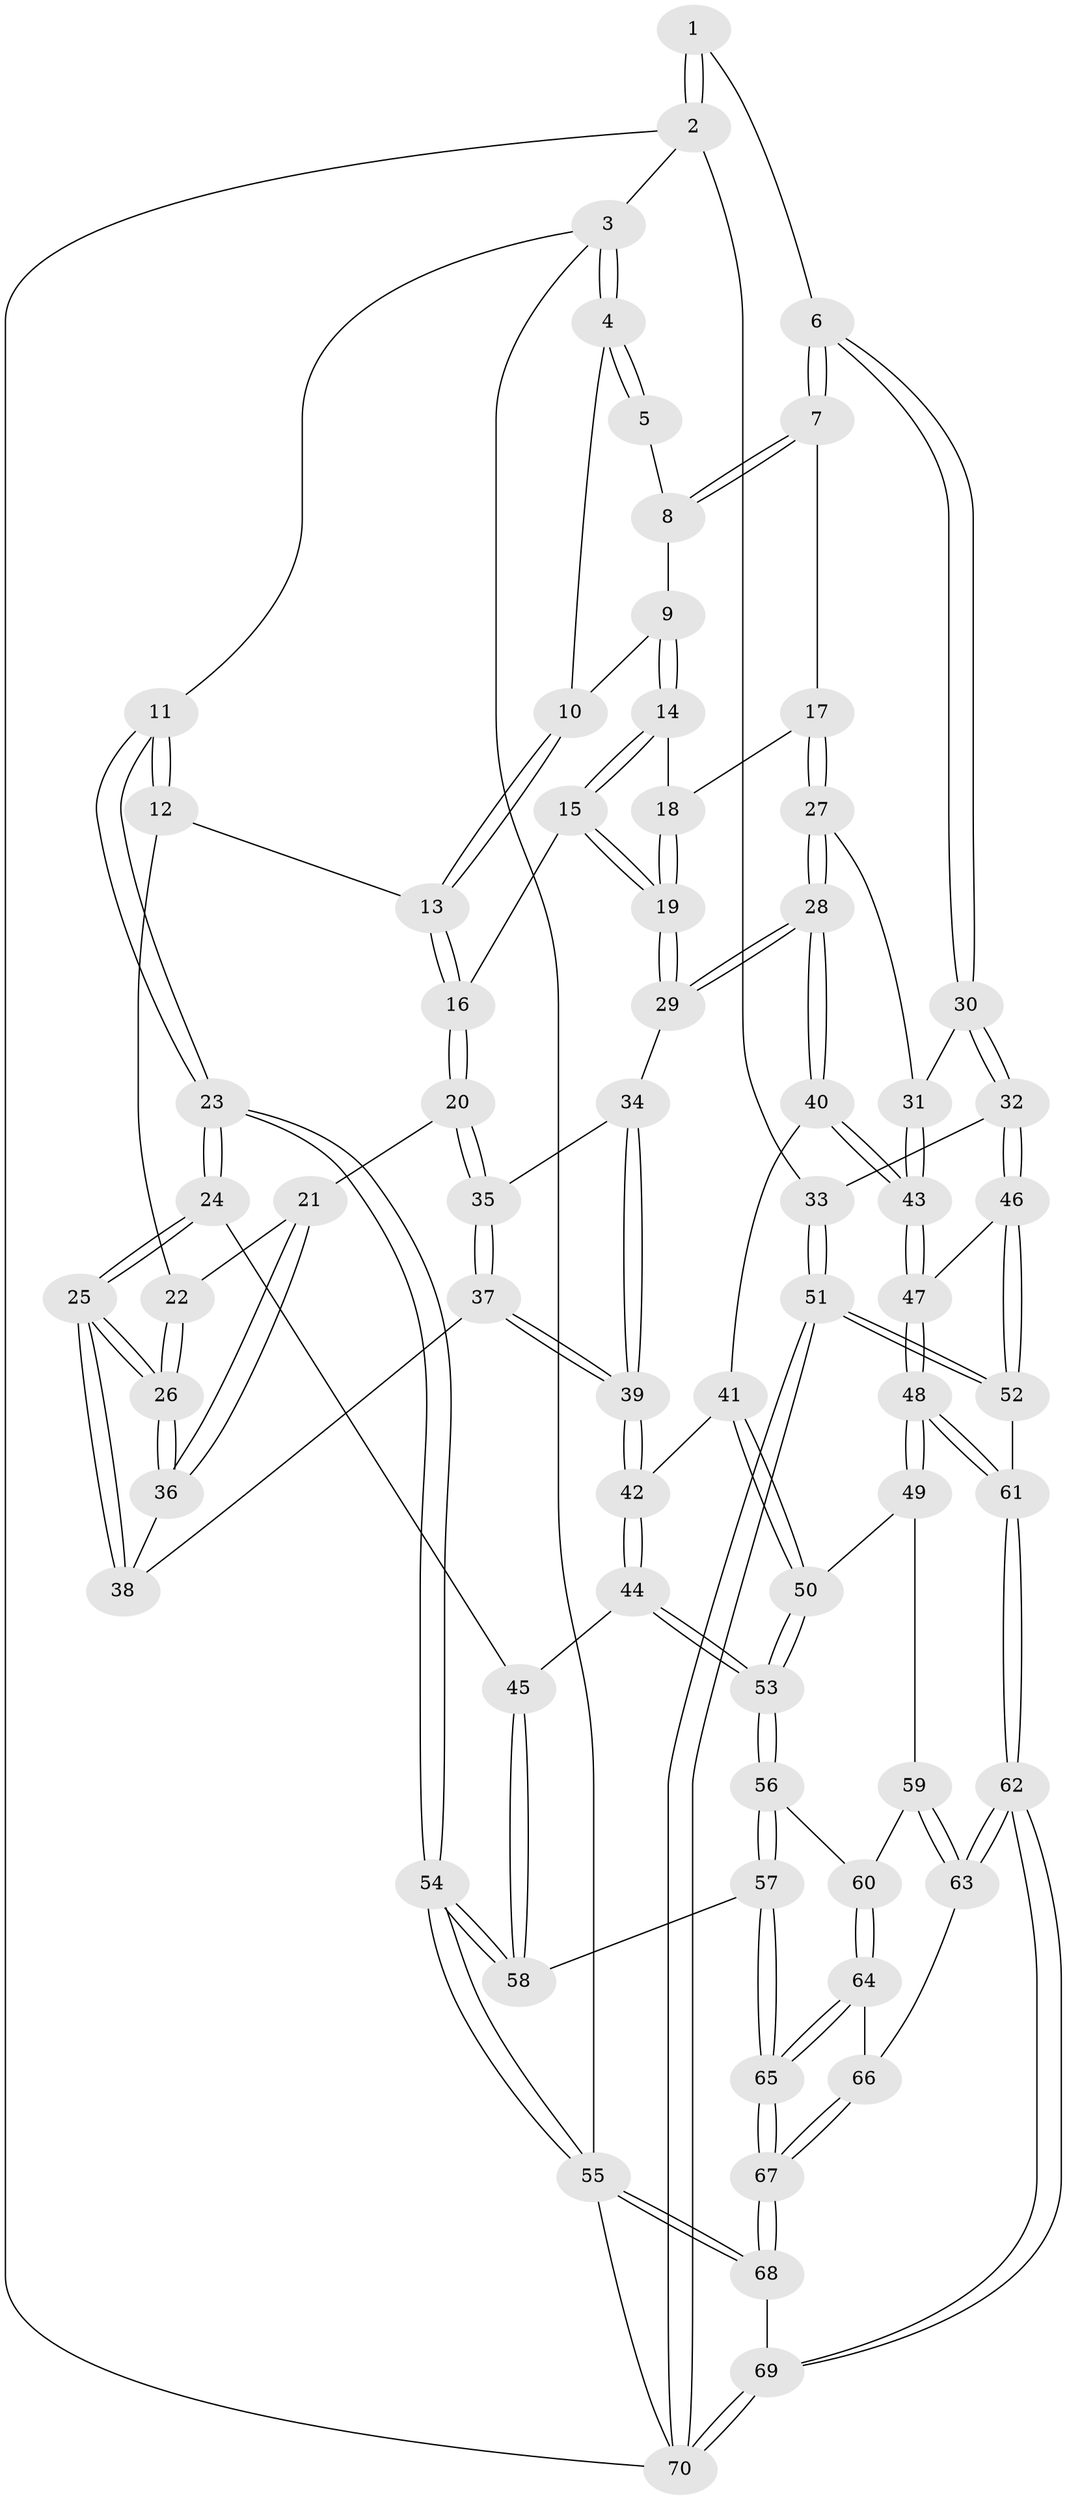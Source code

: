 // coarse degree distribution, {4: 0.6153846153846154, 7: 0.05128205128205128, 5: 0.1794871794871795, 3: 0.1282051282051282, 6: 0.02564102564102564}
// Generated by graph-tools (version 1.1) at 2025/24/03/03/25 07:24:34]
// undirected, 70 vertices, 172 edges
graph export_dot {
graph [start="1"]
  node [color=gray90,style=filled];
  1 [pos="+0.6919024565810411+0"];
  2 [pos="+1+0"];
  3 [pos="+0+0"];
  4 [pos="+0.34288458276418055+0"];
  5 [pos="+0.5170263929243929+0"];
  6 [pos="+0.7105347250207642+0.20452331062065437"];
  7 [pos="+0.6760305900234854+0.21010873908738453"];
  8 [pos="+0.5693355640630589+0.06842701980953335"];
  9 [pos="+0.4006321056381763+0.08995740301808851"];
  10 [pos="+0.3301984371354112+0.015334955082845823"];
  11 [pos="+0+0"];
  12 [pos="+0.12861864167423975+0.18861629622637438"];
  13 [pos="+0.19975597719079297+0.17145343308406433"];
  14 [pos="+0.40813207540798907+0.10089445827017829"];
  15 [pos="+0.38347743513154536+0.3225911214246015"];
  16 [pos="+0.3123795170374166+0.3102317827693292"];
  17 [pos="+0.66177432989254+0.21635257637910965"];
  18 [pos="+0.5449191612912881+0.2053965516980702"];
  19 [pos="+0.39532398607398855+0.32927297794314325"];
  20 [pos="+0.24578833289509824+0.40134553993487054"];
  21 [pos="+0.24548735092552512+0.40146445916070256"];
  22 [pos="+0.12140699574178317+0.2554580879329498"];
  23 [pos="+0+0.5525808770148035"];
  24 [pos="+0.01758270260676566+0.5267812263279077"];
  25 [pos="+0.018296165943009486+0.5260092601816683"];
  26 [pos="+0.0738999159478505+0.4584791313328239"];
  27 [pos="+0.5675908080909311+0.38796461042120856"];
  28 [pos="+0.490839370302139+0.4447426689735598"];
  29 [pos="+0.43584033264899563+0.40131864739103623"];
  30 [pos="+0.9891049386928771+0.31096153520005737"];
  31 [pos="+0.7061356147165923+0.4675041061017645"];
  32 [pos="+1+0.31453628711168935"];
  33 [pos="+1+0.3117297565538574"];
  34 [pos="+0.3862340247682009+0.430741327270063"];
  35 [pos="+0.3021934727000803+0.4571065828743446"];
  36 [pos="+0.2340348070962389+0.40864460577832395"];
  37 [pos="+0.3008448849732546+0.5545533657770605"];
  38 [pos="+0.24629189234631607+0.4917172341522544"];
  39 [pos="+0.3043618839346744+0.568300033499497"];
  40 [pos="+0.49849818283407304+0.5153102914248837"];
  41 [pos="+0.47214347903038817+0.5477057471270137"];
  42 [pos="+0.30551524137020153+0.580463592125249"];
  43 [pos="+0.6372924638678896+0.5758479791086824"];
  44 [pos="+0.2836870460160023+0.607960835936918"];
  45 [pos="+0.12080325716531372+0.5975439423687974"];
  46 [pos="+0.829452570841253+0.6212421159934262"];
  47 [pos="+0.6803338432350673+0.6621261813817725"];
  48 [pos="+0.6403329455983838+0.7690600993103862"];
  49 [pos="+0.47336214343727645+0.665178645411707"];
  50 [pos="+0.4704344502556168+0.6606056480899194"];
  51 [pos="+1+1"];
  52 [pos="+0.9114541028155673+0.7893477169995692"];
  53 [pos="+0.3189148307233746+0.7062545154442097"];
  54 [pos="+0+0.9272132669424001"];
  55 [pos="+0+1"];
  56 [pos="+0.3160261206174698+0.7360800349892976"];
  57 [pos="+0.17995654644912407+0.8040803953362006"];
  58 [pos="+0.16252176945709604+0.7951227070079564"];
  59 [pos="+0.43533585726724855+0.7816332648248661"];
  60 [pos="+0.3594644291040932+0.7875442416231353"];
  61 [pos="+0.641922252472876+0.8257142657505115"];
  62 [pos="+0.6345978433871485+0.8440769381308649"];
  63 [pos="+0.5459811314814919+0.8403063860947776"];
  64 [pos="+0.3575909996282834+0.8236794185847481"];
  65 [pos="+0.26799230070878277+1"];
  66 [pos="+0.4539229702458601+0.8874499079648506"];
  67 [pos="+0.2714874340107537+1"];
  68 [pos="+0.27031005719426254+1"];
  69 [pos="+0.6958303710133048+1"];
  70 [pos="+1+1"];
  1 -- 2;
  1 -- 2;
  1 -- 6;
  2 -- 3;
  2 -- 33;
  2 -- 70;
  3 -- 4;
  3 -- 4;
  3 -- 11;
  3 -- 55;
  4 -- 5;
  4 -- 5;
  4 -- 10;
  5 -- 8;
  6 -- 7;
  6 -- 7;
  6 -- 30;
  6 -- 30;
  7 -- 8;
  7 -- 8;
  7 -- 17;
  8 -- 9;
  9 -- 10;
  9 -- 14;
  9 -- 14;
  10 -- 13;
  10 -- 13;
  11 -- 12;
  11 -- 12;
  11 -- 23;
  11 -- 23;
  12 -- 13;
  12 -- 22;
  13 -- 16;
  13 -- 16;
  14 -- 15;
  14 -- 15;
  14 -- 18;
  15 -- 16;
  15 -- 19;
  15 -- 19;
  16 -- 20;
  16 -- 20;
  17 -- 18;
  17 -- 27;
  17 -- 27;
  18 -- 19;
  18 -- 19;
  19 -- 29;
  19 -- 29;
  20 -- 21;
  20 -- 35;
  20 -- 35;
  21 -- 22;
  21 -- 36;
  21 -- 36;
  22 -- 26;
  22 -- 26;
  23 -- 24;
  23 -- 24;
  23 -- 54;
  23 -- 54;
  24 -- 25;
  24 -- 25;
  24 -- 45;
  25 -- 26;
  25 -- 26;
  25 -- 38;
  25 -- 38;
  26 -- 36;
  26 -- 36;
  27 -- 28;
  27 -- 28;
  27 -- 31;
  28 -- 29;
  28 -- 29;
  28 -- 40;
  28 -- 40;
  29 -- 34;
  30 -- 31;
  30 -- 32;
  30 -- 32;
  31 -- 43;
  31 -- 43;
  32 -- 33;
  32 -- 46;
  32 -- 46;
  33 -- 51;
  33 -- 51;
  34 -- 35;
  34 -- 39;
  34 -- 39;
  35 -- 37;
  35 -- 37;
  36 -- 38;
  37 -- 38;
  37 -- 39;
  37 -- 39;
  39 -- 42;
  39 -- 42;
  40 -- 41;
  40 -- 43;
  40 -- 43;
  41 -- 42;
  41 -- 50;
  41 -- 50;
  42 -- 44;
  42 -- 44;
  43 -- 47;
  43 -- 47;
  44 -- 45;
  44 -- 53;
  44 -- 53;
  45 -- 58;
  45 -- 58;
  46 -- 47;
  46 -- 52;
  46 -- 52;
  47 -- 48;
  47 -- 48;
  48 -- 49;
  48 -- 49;
  48 -- 61;
  48 -- 61;
  49 -- 50;
  49 -- 59;
  50 -- 53;
  50 -- 53;
  51 -- 52;
  51 -- 52;
  51 -- 70;
  51 -- 70;
  52 -- 61;
  53 -- 56;
  53 -- 56;
  54 -- 55;
  54 -- 55;
  54 -- 58;
  54 -- 58;
  55 -- 68;
  55 -- 68;
  55 -- 70;
  56 -- 57;
  56 -- 57;
  56 -- 60;
  57 -- 58;
  57 -- 65;
  57 -- 65;
  59 -- 60;
  59 -- 63;
  59 -- 63;
  60 -- 64;
  60 -- 64;
  61 -- 62;
  61 -- 62;
  62 -- 63;
  62 -- 63;
  62 -- 69;
  62 -- 69;
  63 -- 66;
  64 -- 65;
  64 -- 65;
  64 -- 66;
  65 -- 67;
  65 -- 67;
  66 -- 67;
  66 -- 67;
  67 -- 68;
  67 -- 68;
  68 -- 69;
  69 -- 70;
  69 -- 70;
}
